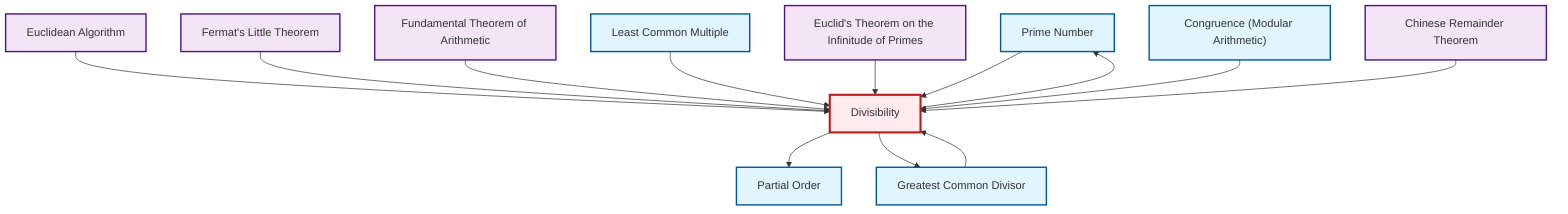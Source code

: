 graph TD
    classDef definition fill:#e1f5fe,stroke:#01579b,stroke-width:2px
    classDef theorem fill:#f3e5f5,stroke:#4a148c,stroke-width:2px
    classDef axiom fill:#fff3e0,stroke:#e65100,stroke-width:2px
    classDef example fill:#e8f5e9,stroke:#1b5e20,stroke-width:2px
    classDef current fill:#ffebee,stroke:#b71c1c,stroke-width:3px
    def-prime["Prime Number"]:::definition
    def-divisibility["Divisibility"]:::definition
    def-gcd["Greatest Common Divisor"]:::definition
    thm-fermat-little["Fermat's Little Theorem"]:::theorem
    def-congruence["Congruence (Modular Arithmetic)"]:::definition
    thm-fundamental-arithmetic["Fundamental Theorem of Arithmetic"]:::theorem
    thm-chinese-remainder["Chinese Remainder Theorem"]:::theorem
    thm-euclidean-algorithm["Euclidean Algorithm"]:::theorem
    thm-euclid-infinitude-primes["Euclid's Theorem on the Infinitude of Primes"]:::theorem
    def-lcm["Least Common Multiple"]:::definition
    def-partial-order["Partial Order"]:::definition
    thm-euclidean-algorithm --> def-divisibility
    def-divisibility --> def-prime
    thm-fermat-little --> def-divisibility
    thm-fundamental-arithmetic --> def-divisibility
    def-prime --> def-divisibility
    def-gcd --> def-divisibility
    def-lcm --> def-divisibility
    def-divisibility --> def-partial-order
    def-divisibility --> def-gcd
    thm-euclid-infinitude-primes --> def-divisibility
    def-congruence --> def-divisibility
    thm-chinese-remainder --> def-divisibility
    class def-divisibility current